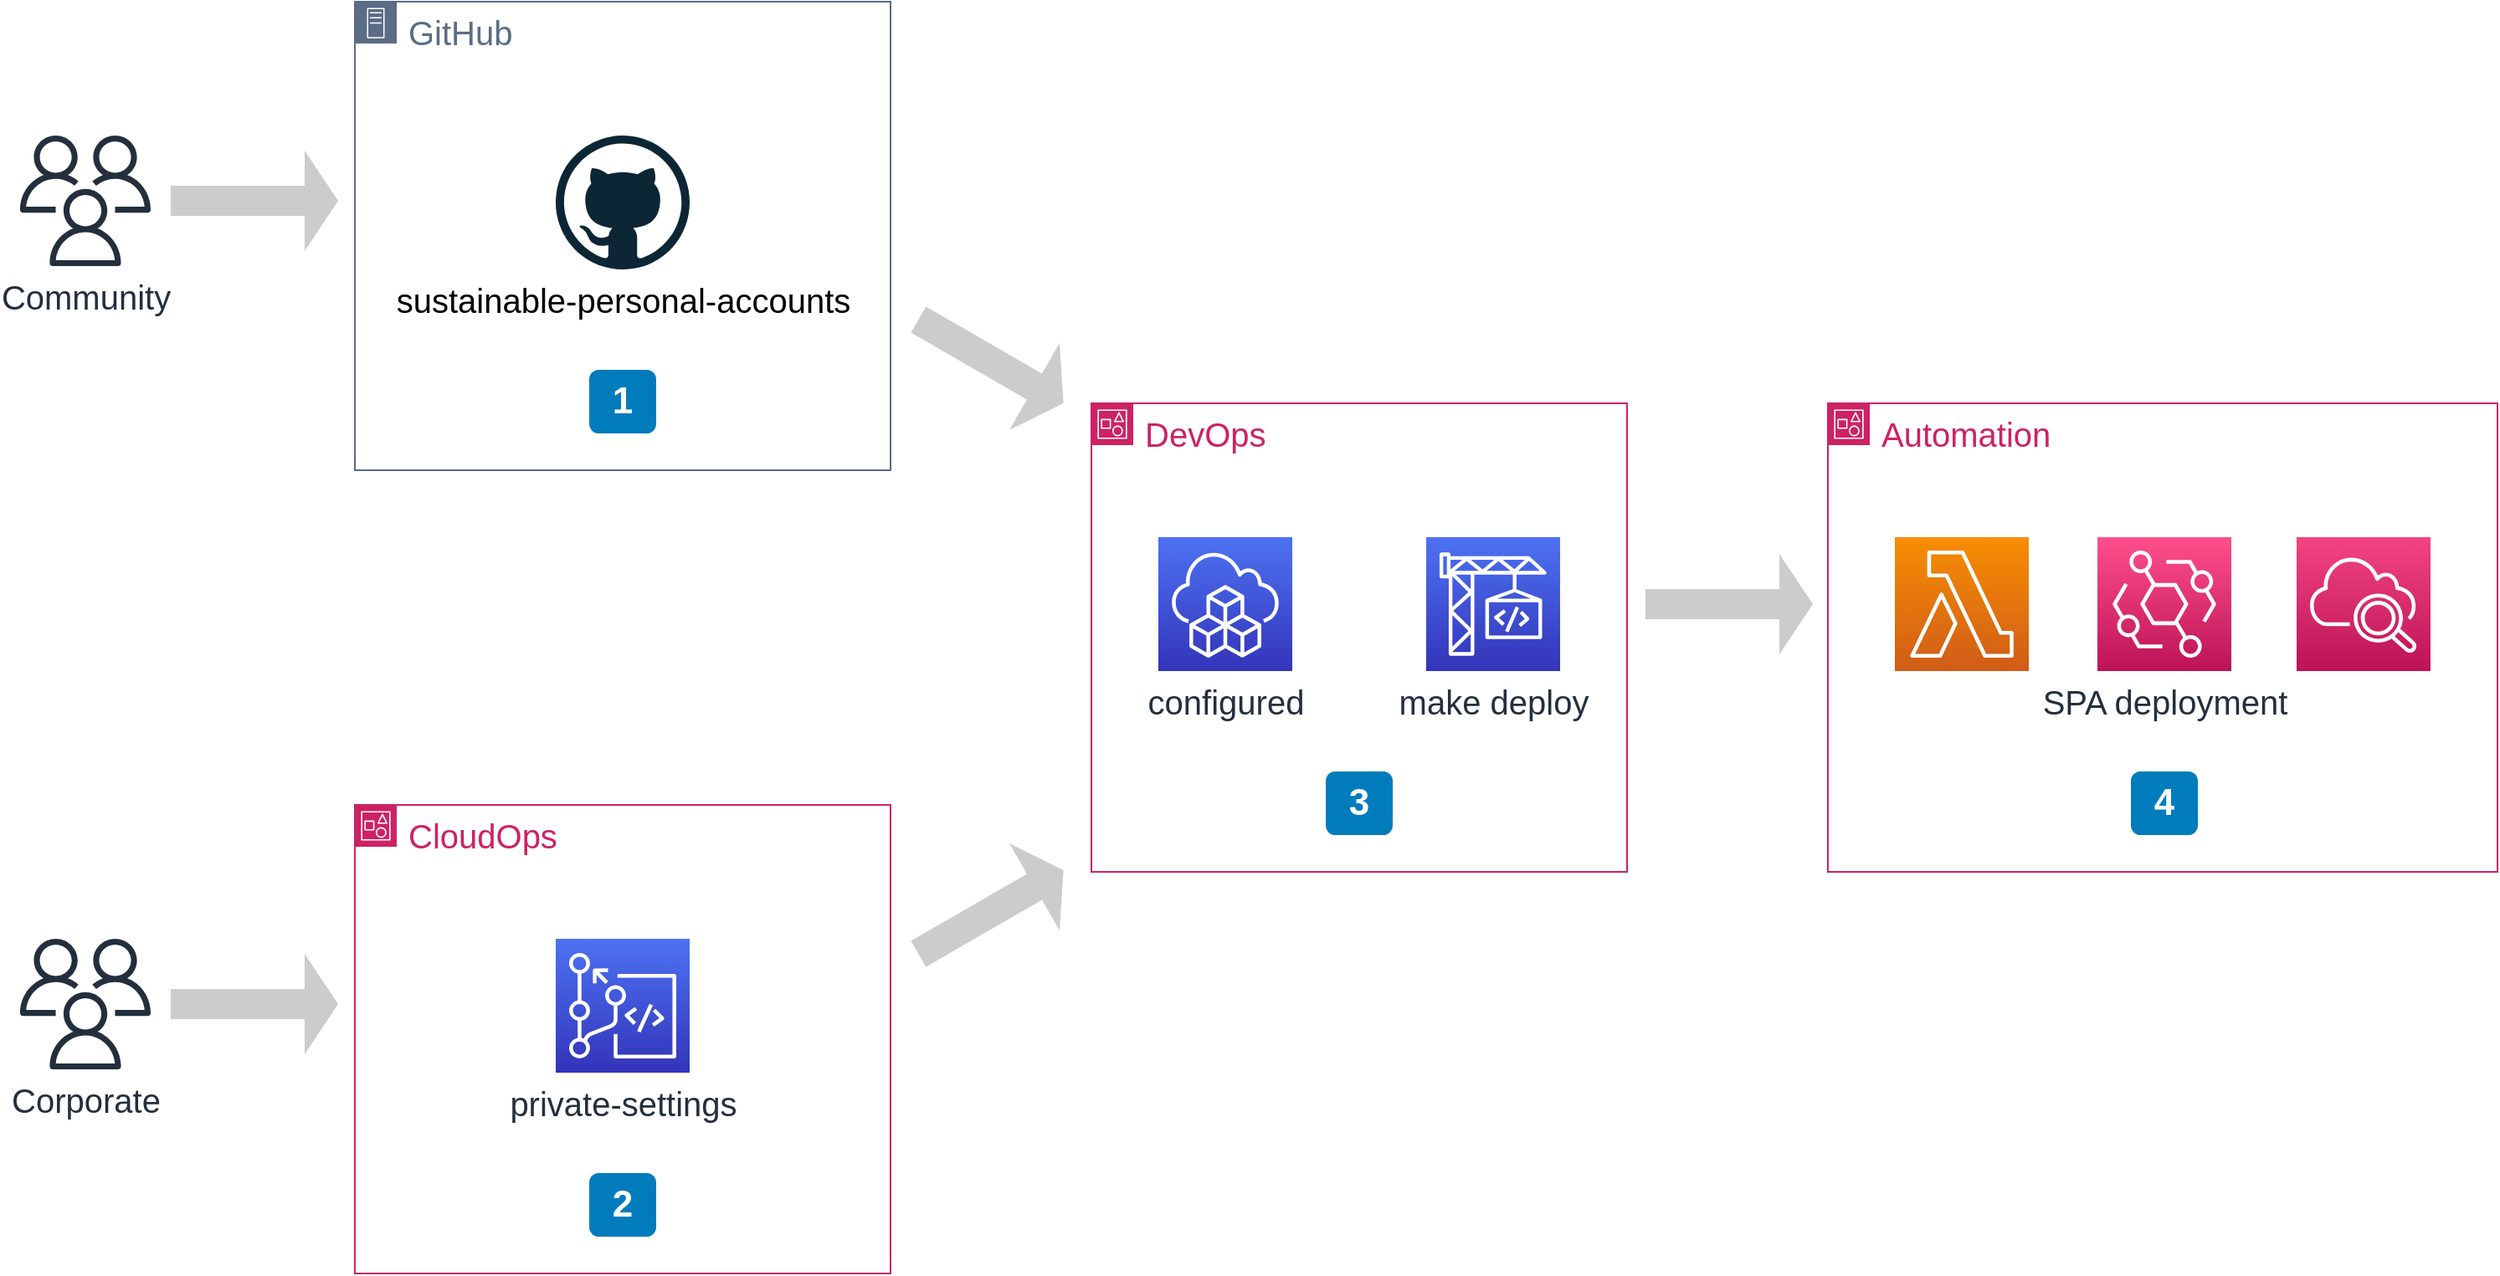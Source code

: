 <mxfile version="21.6.8" type="device">
  <diagram id="Ht1M8jgEwFfnCIfOTk4-" name="Page-1">
    <mxGraphModel dx="1368" dy="1891" grid="1" gridSize="10" guides="1" tooltips="1" connect="1" arrows="1" fold="1" page="1" pageScale="1" pageWidth="1600" pageHeight="900" math="0" shadow="0">
      <root>
        <mxCell id="0" />
        <mxCell id="1" parent="0" />
        <mxCell id="EtOflDmT-dvJbsB-n2yZ-1" value="&lt;font style=&quot;font-size: 20px;&quot;&gt;CloudOps&lt;/font&gt;" style="points=[[0,0],[0.25,0],[0.5,0],[0.75,0],[1,0],[1,0.25],[1,0.5],[1,0.75],[1,1],[0.75,1],[0.5,1],[0.25,1],[0,1],[0,0.75],[0,0.5],[0,0.25]];outlineConnect=0;gradientColor=none;html=1;whiteSpace=wrap;fontSize=12;fontStyle=0;container=1;pointerEvents=0;collapsible=0;recursiveResize=0;shape=mxgraph.aws4.group;grIcon=mxgraph.aws4.group_account;strokeColor=#CD2264;fillColor=none;verticalAlign=top;align=left;spacingLeft=30;fontColor=#CD2264;dashed=0;" vertex="1" parent="1">
          <mxGeometry x="280" y="-360" width="320" height="280" as="geometry" />
        </mxCell>
        <mxCell id="EtOflDmT-dvJbsB-n2yZ-6" value="&lt;font style=&quot;font-size: 20px;&quot;&gt;private-settings&lt;/font&gt;" style="sketch=0;points=[[0,0,0],[0.25,0,0],[0.5,0,0],[0.75,0,0],[1,0,0],[0,1,0],[0.25,1,0],[0.5,1,0],[0.75,1,0],[1,1,0],[0,0.25,0],[0,0.5,0],[0,0.75,0],[1,0.25,0],[1,0.5,0],[1,0.75,0]];outlineConnect=0;fontColor=#232F3E;gradientColor=#4D72F3;gradientDirection=north;fillColor=#3334B9;strokeColor=#ffffff;dashed=0;verticalLabelPosition=bottom;verticalAlign=top;align=center;html=1;fontSize=12;fontStyle=0;aspect=fixed;shape=mxgraph.aws4.resourceIcon;resIcon=mxgraph.aws4.codecommit;" vertex="1" parent="EtOflDmT-dvJbsB-n2yZ-1">
          <mxGeometry x="120" y="80" width="80" height="80" as="geometry" />
        </mxCell>
        <mxCell id="EtOflDmT-dvJbsB-n2yZ-26" value="2" style="rounded=1;whiteSpace=wrap;html=1;fillColor=#007CBD;strokeColor=none;fontColor=#FFFFFF;fontStyle=1;fontSize=22;" vertex="1" parent="EtOflDmT-dvJbsB-n2yZ-1">
          <mxGeometry x="140" y="220" width="40" height="38" as="geometry" />
        </mxCell>
        <mxCell id="EtOflDmT-dvJbsB-n2yZ-2" value="&lt;font style=&quot;font-size: 20px;&quot;&gt;GitHub&lt;/font&gt;" style="points=[[0,0],[0.25,0],[0.5,0],[0.75,0],[1,0],[1,0.25],[1,0.5],[1,0.75],[1,1],[0.75,1],[0.5,1],[0.25,1],[0,1],[0,0.75],[0,0.5],[0,0.25]];outlineConnect=0;gradientColor=none;html=1;whiteSpace=wrap;fontSize=12;fontStyle=0;container=1;pointerEvents=0;collapsible=0;recursiveResize=0;shape=mxgraph.aws4.group;grIcon=mxgraph.aws4.group_on_premise;strokeColor=#5A6C86;fillColor=none;verticalAlign=top;align=left;spacingLeft=30;fontColor=#5A6C86;dashed=0;" vertex="1" parent="1">
          <mxGeometry x="280" y="-840" width="320" height="280" as="geometry" />
        </mxCell>
        <mxCell id="EtOflDmT-dvJbsB-n2yZ-3" value="&lt;font style=&quot;font-size: 20px;&quot;&gt;sustainable-personal-accounts&lt;/font&gt;" style="dashed=0;outlineConnect=0;html=1;align=center;labelPosition=center;verticalLabelPosition=bottom;verticalAlign=top;shape=mxgraph.weblogos.github" vertex="1" parent="EtOflDmT-dvJbsB-n2yZ-2">
          <mxGeometry x="120" y="80" width="80" height="80" as="geometry" />
        </mxCell>
        <mxCell id="EtOflDmT-dvJbsB-n2yZ-25" value="1" style="rounded=1;whiteSpace=wrap;html=1;fillColor=#007CBD;strokeColor=none;fontColor=#FFFFFF;fontStyle=1;fontSize=22;" vertex="1" parent="EtOflDmT-dvJbsB-n2yZ-2">
          <mxGeometry x="140" y="220" width="40" height="38" as="geometry" />
        </mxCell>
        <mxCell id="EtOflDmT-dvJbsB-n2yZ-4" value="&lt;font style=&quot;font-size: 20px;&quot;&gt;DevOps&lt;/font&gt;" style="points=[[0,0],[0.25,0],[0.5,0],[0.75,0],[1,0],[1,0.25],[1,0.5],[1,0.75],[1,1],[0.75,1],[0.5,1],[0.25,1],[0,1],[0,0.75],[0,0.5],[0,0.25]];outlineConnect=0;gradientColor=none;html=1;whiteSpace=wrap;fontSize=12;fontStyle=0;container=1;pointerEvents=0;collapsible=0;recursiveResize=0;shape=mxgraph.aws4.group;grIcon=mxgraph.aws4.group_account;strokeColor=#CD2264;fillColor=none;verticalAlign=top;align=left;spacingLeft=30;fontColor=#CD2264;dashed=0;" vertex="1" parent="1">
          <mxGeometry x="720" y="-600" width="320" height="280" as="geometry" />
        </mxCell>
        <mxCell id="EtOflDmT-dvJbsB-n2yZ-17" value="&lt;font style=&quot;font-size: 20px;&quot;&gt;configured&lt;/font&gt;" style="sketch=0;points=[[0,0,0],[0.25,0,0],[0.5,0,0],[0.75,0,0],[1,0,0],[0,1,0],[0.25,1,0],[0.5,1,0],[0.75,1,0],[1,1,0],[0,0.25,0],[0,0.5,0],[0,0.75,0],[1,0.25,0],[1,0.5,0],[1,0.75,0]];outlineConnect=0;fontColor=#232F3E;gradientColor=#4D72F3;gradientDirection=north;fillColor=#3334B9;strokeColor=#ffffff;dashed=0;verticalLabelPosition=bottom;verticalAlign=top;align=center;html=1;fontSize=12;fontStyle=0;aspect=fixed;shape=mxgraph.aws4.resourceIcon;resIcon=mxgraph.aws4.cloud_development_kit;" vertex="1" parent="EtOflDmT-dvJbsB-n2yZ-4">
          <mxGeometry x="40" y="80" width="80" height="80" as="geometry" />
        </mxCell>
        <mxCell id="EtOflDmT-dvJbsB-n2yZ-7" value="&lt;font style=&quot;font-size: 20px;&quot;&gt;make deploy&lt;/font&gt;" style="sketch=0;points=[[0,0,0],[0.25,0,0],[0.5,0,0],[0.75,0,0],[1,0,0],[0,1,0],[0.25,1,0],[0.5,1,0],[0.75,1,0],[1,1,0],[0,0.25,0],[0,0.5,0],[0,0.75,0],[1,0.25,0],[1,0.5,0],[1,0.75,0]];outlineConnect=0;fontColor=#232F3E;gradientColor=#4D72F3;gradientDirection=north;fillColor=#3334B9;strokeColor=#ffffff;dashed=0;verticalLabelPosition=bottom;verticalAlign=top;align=center;html=1;fontSize=12;fontStyle=0;aspect=fixed;shape=mxgraph.aws4.resourceIcon;resIcon=mxgraph.aws4.codebuild;" vertex="1" parent="EtOflDmT-dvJbsB-n2yZ-4">
          <mxGeometry x="200" y="80" width="80" height="80" as="geometry" />
        </mxCell>
        <mxCell id="EtOflDmT-dvJbsB-n2yZ-27" value="3" style="rounded=1;whiteSpace=wrap;html=1;fillColor=#007CBD;strokeColor=none;fontColor=#FFFFFF;fontStyle=1;fontSize=22;" vertex="1" parent="EtOflDmT-dvJbsB-n2yZ-4">
          <mxGeometry x="140" y="220" width="40" height="38" as="geometry" />
        </mxCell>
        <mxCell id="EtOflDmT-dvJbsB-n2yZ-8" value="&lt;font style=&quot;font-size: 20px;&quot;&gt;Automation&lt;/font&gt;" style="points=[[0,0],[0.25,0],[0.5,0],[0.75,0],[1,0],[1,0.25],[1,0.5],[1,0.75],[1,1],[0.75,1],[0.5,1],[0.25,1],[0,1],[0,0.75],[0,0.5],[0,0.25]];outlineConnect=0;gradientColor=none;html=1;whiteSpace=wrap;fontSize=12;fontStyle=0;container=1;pointerEvents=0;collapsible=0;recursiveResize=0;shape=mxgraph.aws4.group;grIcon=mxgraph.aws4.group_account;strokeColor=#CD2264;fillColor=none;verticalAlign=top;align=left;spacingLeft=30;fontColor=#CD2264;dashed=0;" vertex="1" parent="1">
          <mxGeometry x="1160" y="-600" width="400" height="280" as="geometry" />
        </mxCell>
        <mxCell id="EtOflDmT-dvJbsB-n2yZ-10" value="" style="sketch=0;points=[[0,0,0],[0.25,0,0],[0.5,0,0],[0.75,0,0],[1,0,0],[0,1,0],[0.25,1,0],[0.5,1,0],[0.75,1,0],[1,1,0],[0,0.25,0],[0,0.5,0],[0,0.75,0],[1,0.25,0],[1,0.5,0],[1,0.75,0]];outlineConnect=0;fontColor=#232F3E;gradientColor=#F78E04;gradientDirection=north;fillColor=#D05C17;strokeColor=#ffffff;dashed=0;verticalLabelPosition=bottom;verticalAlign=top;align=center;html=1;fontSize=12;fontStyle=0;aspect=fixed;shape=mxgraph.aws4.resourceIcon;resIcon=mxgraph.aws4.lambda;" vertex="1" parent="EtOflDmT-dvJbsB-n2yZ-8">
          <mxGeometry x="40" y="80" width="80" height="80" as="geometry" />
        </mxCell>
        <mxCell id="EtOflDmT-dvJbsB-n2yZ-11" value="&lt;font style=&quot;font-size: 20px;&quot;&gt;SPA deployment&lt;/font&gt;" style="sketch=0;points=[[0,0,0],[0.25,0,0],[0.5,0,0],[0.75,0,0],[1,0,0],[0,1,0],[0.25,1,0],[0.5,1,0],[0.75,1,0],[1,1,0],[0,0.25,0],[0,0.5,0],[0,0.75,0],[1,0.25,0],[1,0.5,0],[1,0.75,0]];outlineConnect=0;fontColor=#232F3E;gradientColor=#FF4F8B;gradientDirection=north;fillColor=#BC1356;strokeColor=#ffffff;dashed=0;verticalLabelPosition=bottom;verticalAlign=top;align=center;html=1;fontSize=12;fontStyle=0;aspect=fixed;shape=mxgraph.aws4.resourceIcon;resIcon=mxgraph.aws4.eventbridge;" vertex="1" parent="EtOflDmT-dvJbsB-n2yZ-8">
          <mxGeometry x="161" y="80" width="80" height="80" as="geometry" />
        </mxCell>
        <mxCell id="EtOflDmT-dvJbsB-n2yZ-12" value="" style="sketch=0;points=[[0,0,0],[0.25,0,0],[0.5,0,0],[0.75,0,0],[1,0,0],[0,1,0],[0.25,1,0],[0.5,1,0],[0.75,1,0],[1,1,0],[0,0.25,0],[0,0.5,0],[0,0.75,0],[1,0.25,0],[1,0.5,0],[1,0.75,0]];points=[[0,0,0],[0.25,0,0],[0.5,0,0],[0.75,0,0],[1,0,0],[0,1,0],[0.25,1,0],[0.5,1,0],[0.75,1,0],[1,1,0],[0,0.25,0],[0,0.5,0],[0,0.75,0],[1,0.25,0],[1,0.5,0],[1,0.75,0]];outlineConnect=0;fontColor=#232F3E;gradientColor=#F34482;gradientDirection=north;fillColor=#BC1356;strokeColor=#ffffff;dashed=0;verticalLabelPosition=bottom;verticalAlign=top;align=center;html=1;fontSize=12;fontStyle=0;aspect=fixed;shape=mxgraph.aws4.resourceIcon;resIcon=mxgraph.aws4.cloudwatch_2;" vertex="1" parent="EtOflDmT-dvJbsB-n2yZ-8">
          <mxGeometry x="280" y="80" width="80" height="80" as="geometry" />
        </mxCell>
        <mxCell id="EtOflDmT-dvJbsB-n2yZ-28" value="4" style="rounded=1;whiteSpace=wrap;html=1;fillColor=#007CBD;strokeColor=none;fontColor=#FFFFFF;fontStyle=1;fontSize=22;" vertex="1" parent="EtOflDmT-dvJbsB-n2yZ-8">
          <mxGeometry x="181" y="220" width="40" height="38" as="geometry" />
        </mxCell>
        <mxCell id="EtOflDmT-dvJbsB-n2yZ-15" value="&lt;font style=&quot;font-size: 20px;&quot;&gt;Community&lt;/font&gt;" style="sketch=0;outlineConnect=0;fontColor=#232F3E;gradientColor=none;fillColor=#232F3D;strokeColor=none;dashed=0;verticalLabelPosition=bottom;verticalAlign=top;align=center;html=1;fontSize=12;fontStyle=0;aspect=fixed;pointerEvents=1;shape=mxgraph.aws4.users;" vertex="1" parent="1">
          <mxGeometry x="80" y="-760" width="78" height="78" as="geometry" />
        </mxCell>
        <mxCell id="EtOflDmT-dvJbsB-n2yZ-16" value="&lt;font style=&quot;font-size: 20px;&quot;&gt;Corporate&lt;/font&gt;" style="sketch=0;outlineConnect=0;fontColor=#232F3E;gradientColor=none;fillColor=#232F3D;strokeColor=none;dashed=0;verticalLabelPosition=bottom;verticalAlign=top;align=center;html=1;fontSize=12;fontStyle=0;aspect=fixed;pointerEvents=1;shape=mxgraph.aws4.users;" vertex="1" parent="1">
          <mxGeometry x="80" y="-280" width="78" height="78" as="geometry" />
        </mxCell>
        <mxCell id="EtOflDmT-dvJbsB-n2yZ-18" value="" style="shape=singleArrow;whiteSpace=wrap;html=1;fillColor=#CCCCCC;fontColor=#333333;strokeColor=none;" vertex="1" parent="1">
          <mxGeometry x="170" y="-751" width="100" height="60" as="geometry" />
        </mxCell>
        <mxCell id="EtOflDmT-dvJbsB-n2yZ-21" value="" style="shape=singleArrow;whiteSpace=wrap;html=1;fillColor=#CCCCCC;fontColor=#333333;strokeColor=none;" vertex="1" parent="1">
          <mxGeometry x="1051" y="-510" width="100" height="60" as="geometry" />
        </mxCell>
        <mxCell id="EtOflDmT-dvJbsB-n2yZ-22" value="" style="shape=singleArrow;whiteSpace=wrap;html=1;fillColor=#CCCCCC;fontColor=#333333;strokeColor=none;" vertex="1" parent="1">
          <mxGeometry x="170" y="-271" width="100" height="60" as="geometry" />
        </mxCell>
        <mxCell id="EtOflDmT-dvJbsB-n2yZ-23" value="" style="shape=singleArrow;whiteSpace=wrap;html=1;fillColor=#CCCCCC;fontColor=#333333;strokeColor=none;rotation=30;" vertex="1" parent="1">
          <mxGeometry x="610" y="-655" width="100" height="60" as="geometry" />
        </mxCell>
        <mxCell id="EtOflDmT-dvJbsB-n2yZ-24" value="" style="shape=singleArrow;whiteSpace=wrap;html=1;fillColor=#CCCCCC;fontColor=#333333;strokeColor=none;rotation=330;" vertex="1" parent="1">
          <mxGeometry x="610" y="-326" width="100" height="60" as="geometry" />
        </mxCell>
      </root>
    </mxGraphModel>
  </diagram>
</mxfile>
